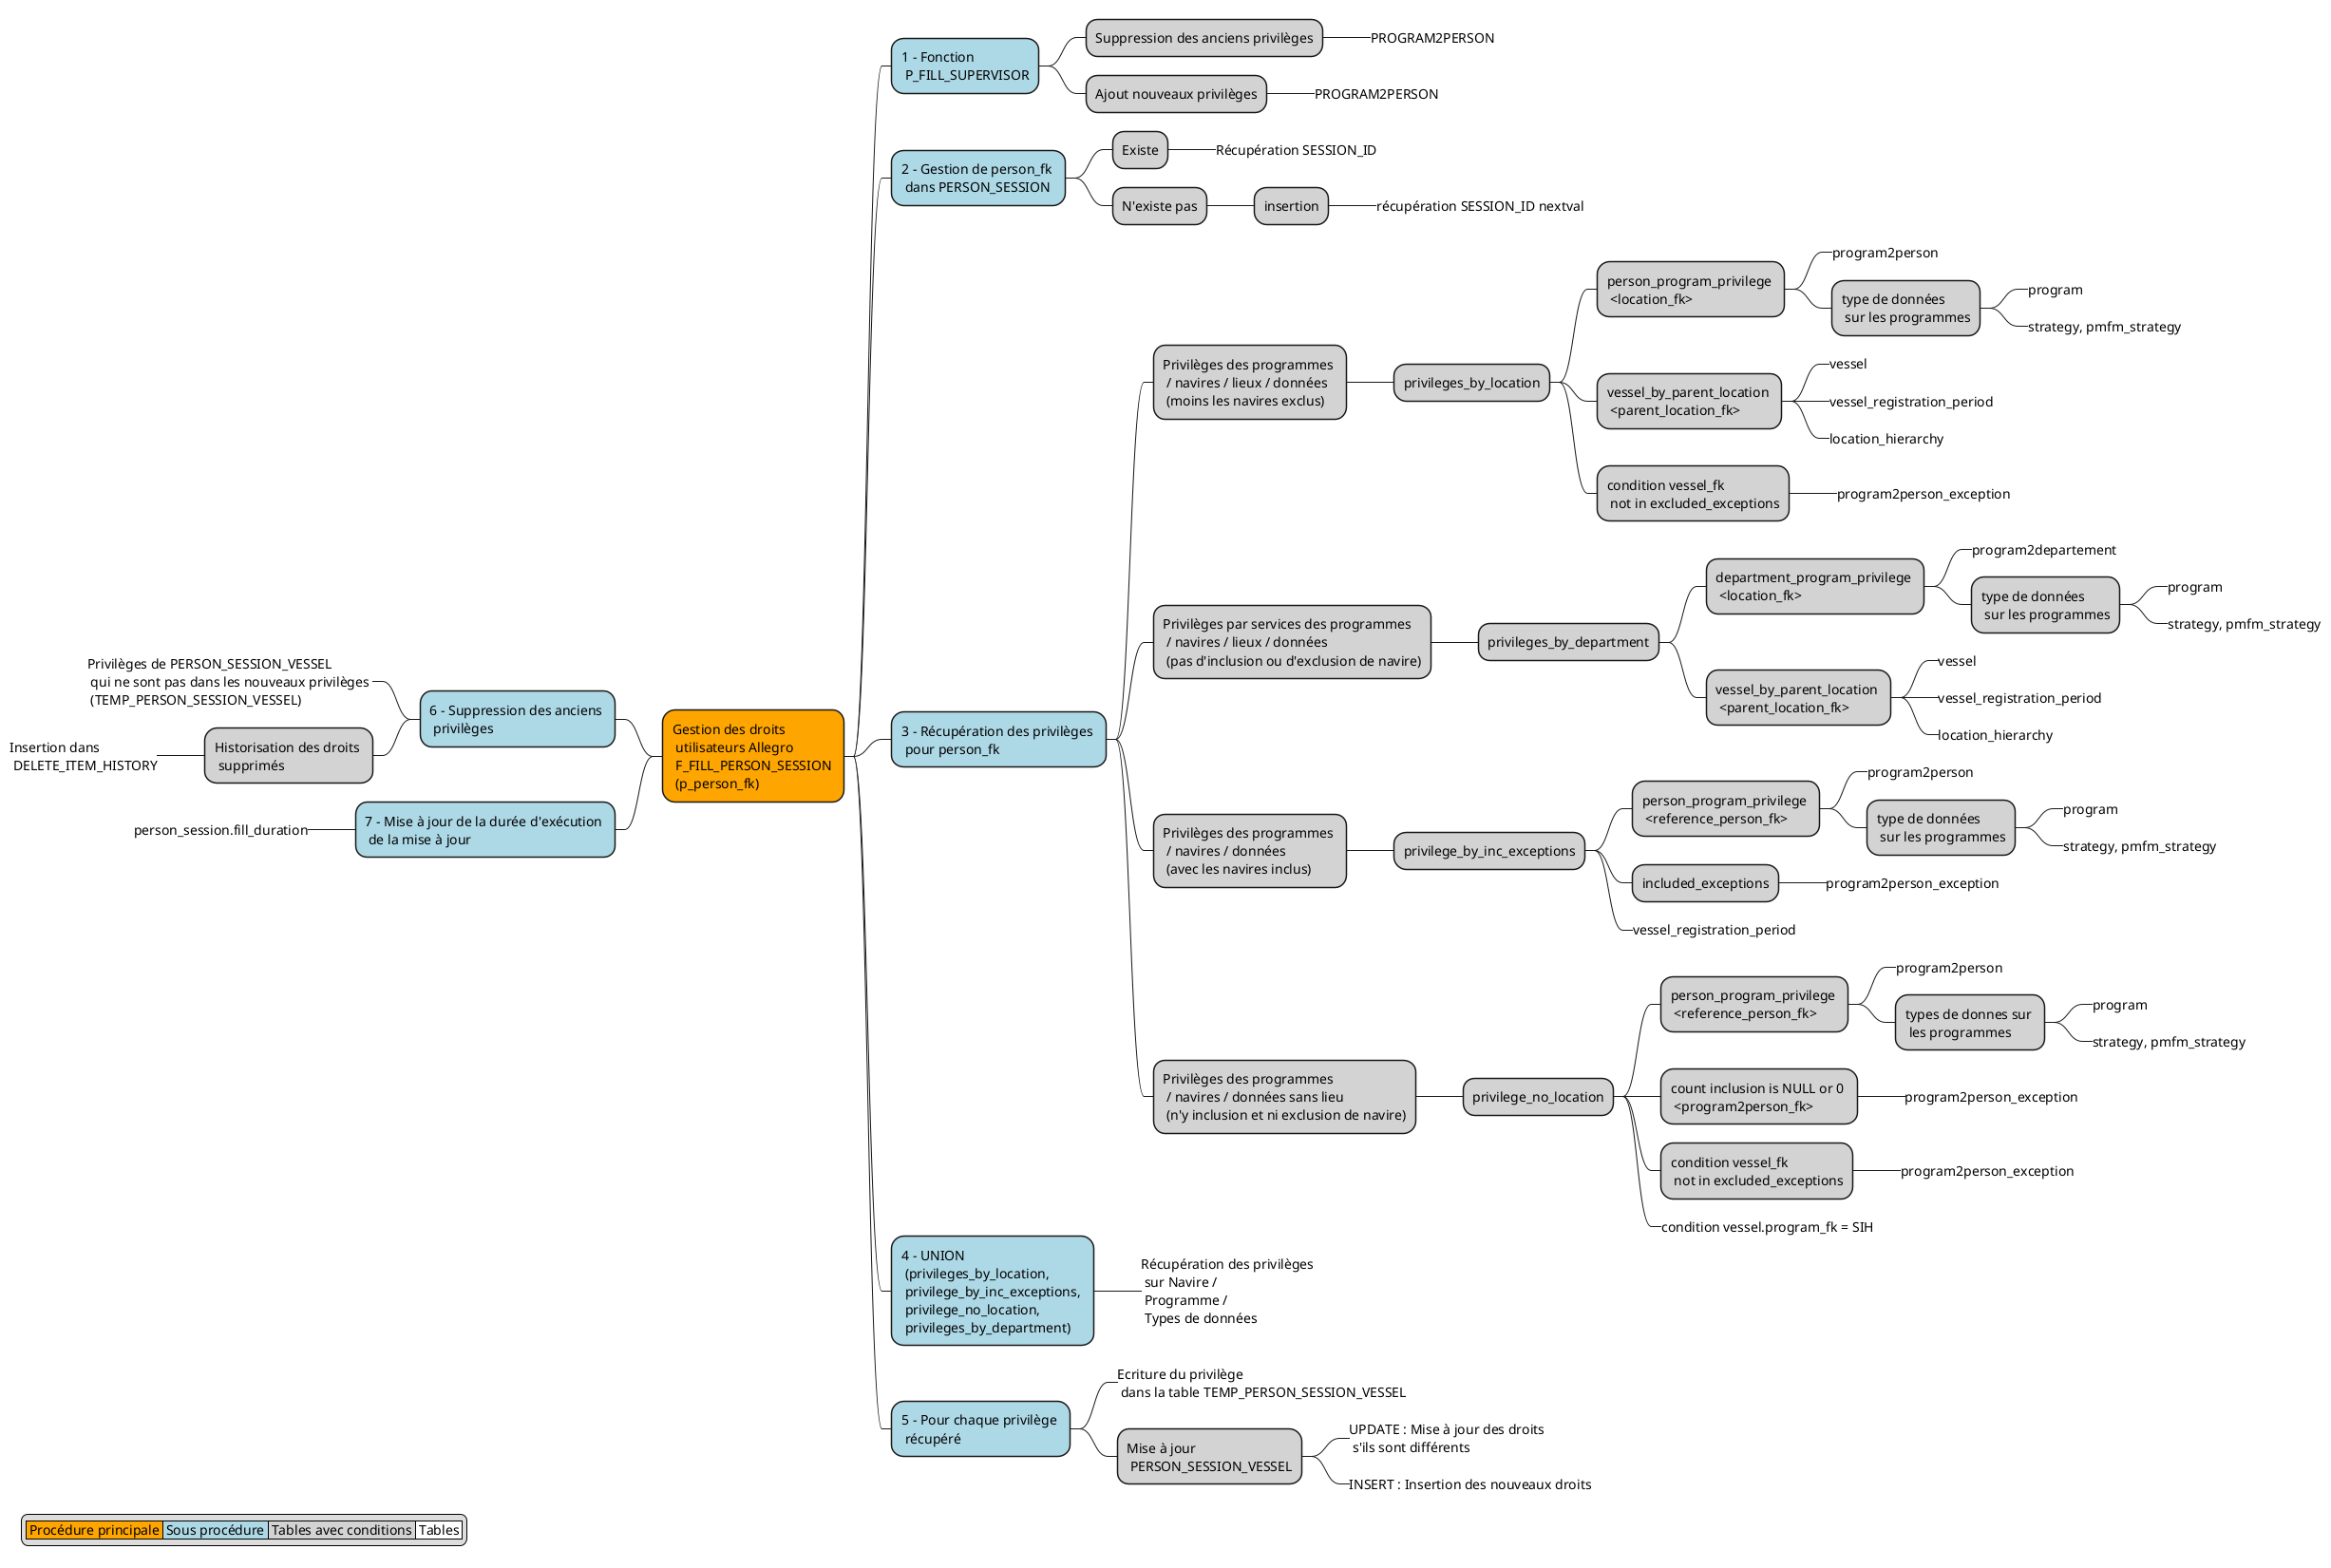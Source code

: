 @startmindmap
<style>
node {
     BackgroundColor LightGray
}
:depth(0) {
     BackgroundColor Orange
}
:depth(1) {
     BackgroundColor LightBlue
}
leafNode {
    LineColor white
    RoundCorner 0
    Padding 0
    BackgroundColor none
}
</style>
hide empty members
* Gestion des droits \n utilisateurs Allegro \n F_FILL_PERSON_SESSION \n (p_person_fk)
    * 1 - Fonction \n P_FILL_SUPERVISOR
        * Suppression des anciens privilèges
            * PROGRAM2PERSON
        * Ajout nouveaux privilèges
            * PROGRAM2PERSON
    * 2 - Gestion de person_fk \n dans PERSON_SESSION
        * Existe
            * Récupération SESSION_ID
        * N'existe pas
            * insertion
                * récupération SESSION_ID nextval

    * 3 - Récupération des privilèges \n pour person_fk
        * Privilèges des programmes \n / navires / lieux / données \n (moins les navires exclus)
            * privileges_by_location
                * person_program_privilege \n <location_fk>
                    * program2person
                    * type de données \n sur les programmes
                        * program
                        * strategy, pmfm_strategy
                * vessel_by_parent_location \n <parent_location_fk>
                    * vessel
                    * vessel_registration_period
                    * location_hierarchy
                * condition vessel_fk \n not in excluded_exceptions
                    * program2person_exception
        * Privilèges par services des programmes \n / navires / lieux / données \n (pas d'inclusion ou d'exclusion de navire)
            * privileges_by_department
                * department_program_privilege \n <location_fk>
                    * program2departement
                    * type de données \n sur les programmes
                        * program
                        * strategy, pmfm_strategy
                * vessel_by_parent_location \n <parent_location_fk>
                    * vessel
                    * vessel_registration_period
                    * location_hierarchy
        * Privilèges des programmes \n / navires / données \n (avec les navires inclus)
            * privilege_by_inc_exceptions
                * person_program_privilege \n <reference_person_fk>
                    * program2person
                    * type de données \n sur les programmes
                        * program
                        * strategy, pmfm_strategy
                * included_exceptions
                    * program2person_exception
                * vessel_registration_period
        * Privilèges des programmes \n / navires / données sans lieu \n (n'y inclusion et ni exclusion de navire)
            * privilege_no_location
                * person_program_privilege \n <reference_person_fk>
                    * program2person
                    * types de donnes sur \n les programmes
                        * program
                        * strategy, pmfm_strategy
                * count inclusion is NULL or 0 \n <program2person_fk>
                    * program2person_exception
                * condition vessel_fk \n not in excluded_exceptions
                    * program2person_exception
                * condition vessel.program_fk = SIH


    * 4 - UNION \n (privileges_by_location, \n privilege_by_inc_exceptions, \n privilege_no_location, \n privileges_by_department)
        * Récupération des privilèges \n sur Navire / \n Programme / \n Types de données

    * 5 - Pour chaque privilège \n récupéré
        * Ecriture du privilège \n dans la table TEMP_PERSON_SESSION_VESSEL
        * Mise à jour \n PERSON_SESSION_VESSEL
            * UPDATE : Mise à jour des droits \n s'ils sont différents
            * INSERT : Insertion des nouveaux droits


    left side
    * 6 - Suppression des anciens \n privilèges
        * Privilèges de PERSON_SESSION_VESSEL \n qui ne sont pas dans les nouveaux privilèges \n (TEMP_PERSON_SESSION_VESSEL)
        * Historisation des droits \n supprimés
            * Insertion dans \n DELETE_ITEM_HISTORY
    * 7 - Mise à jour de la durée d'exécution \n de la mise à jour
        * person_session.fill_duration

legend left
|<#Orange> Procédure principale | <#LightBlue> Sous procédure |<#LightGray> Tables avec conditions | <#White> Tables |
endlegend

@endmindmap
